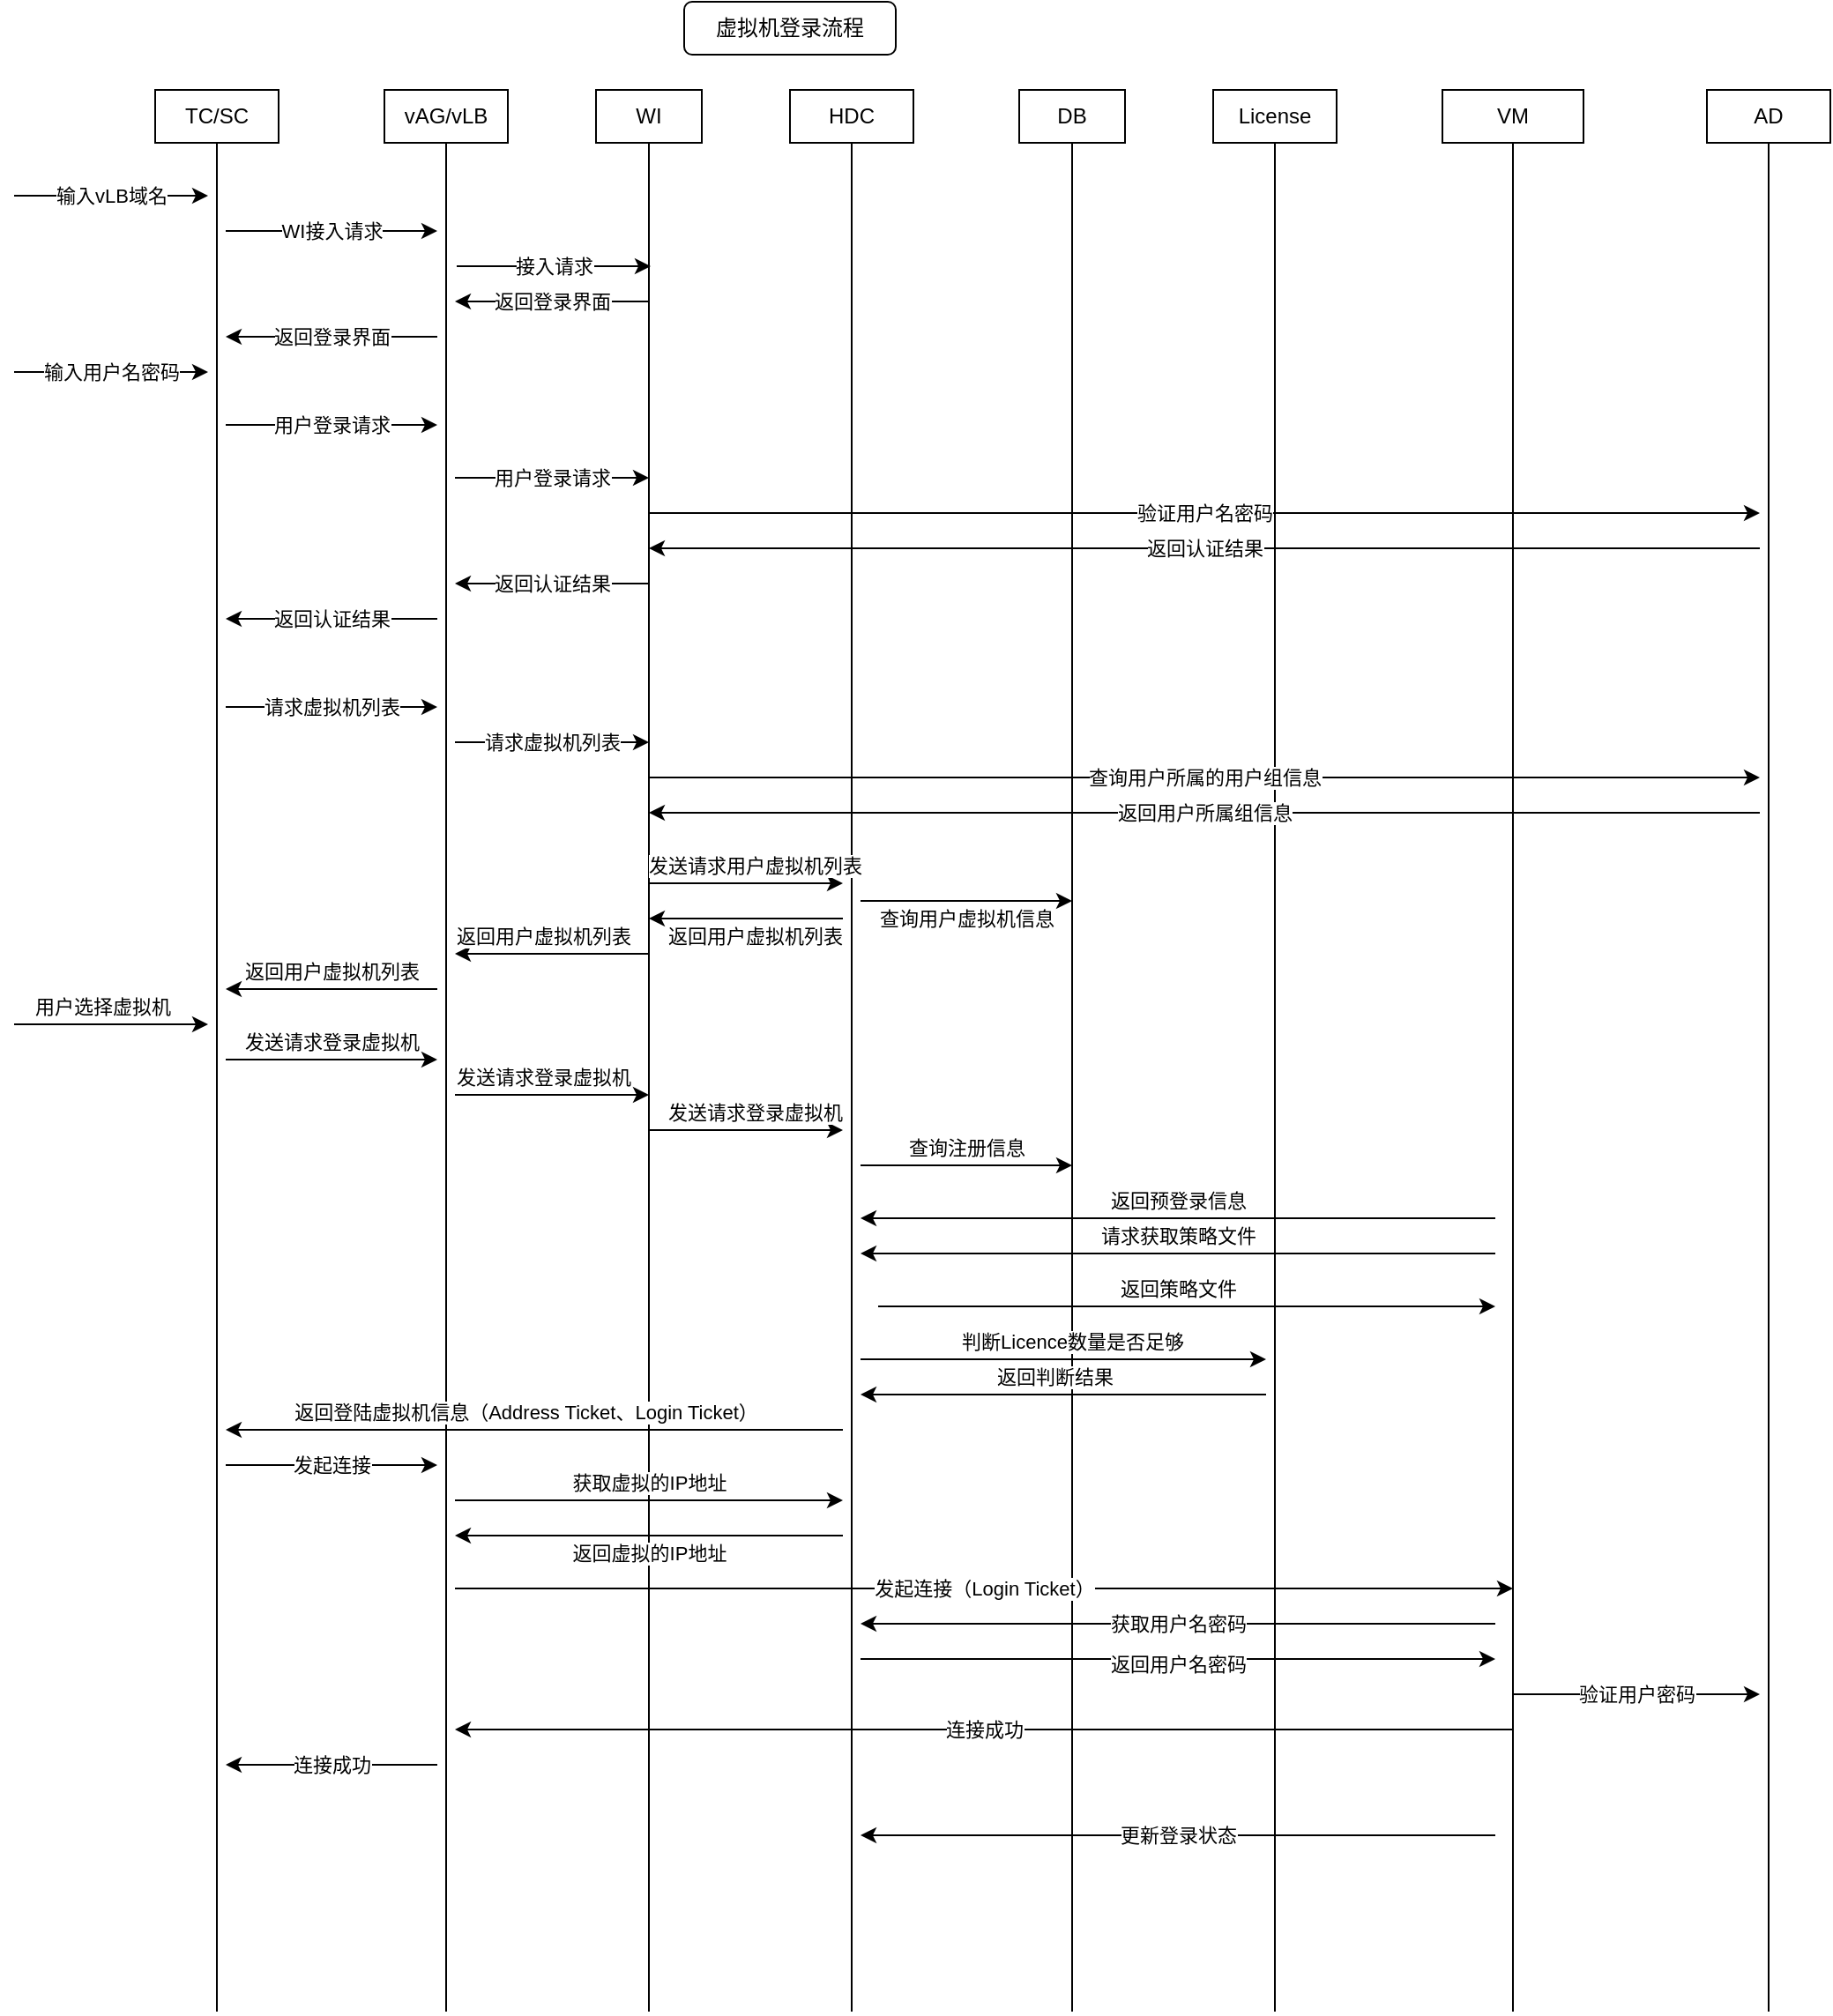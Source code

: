 <mxfile version="17.4.5" type="github">
  <diagram id="E_vlo_Oynl0_7iT_JLlq" name="Page-1">
    <mxGraphModel dx="1865" dy="579" grid="1" gridSize="10" guides="1" tooltips="1" connect="1" arrows="1" fold="1" page="1" pageScale="1" pageWidth="827" pageHeight="1169" math="0" shadow="0">
      <root>
        <mxCell id="0" />
        <mxCell id="1" parent="0" />
        <mxCell id="J1Ih52tFe4Urr2CMKWAE-1" value="虚拟机登录流程" style="rounded=1;whiteSpace=wrap;html=1;" vertex="1" parent="1">
          <mxGeometry x="340" y="20" width="120" height="30" as="geometry" />
        </mxCell>
        <mxCell id="J1Ih52tFe4Urr2CMKWAE-2" value="TC/SC" style="rounded=0;whiteSpace=wrap;html=1;" vertex="1" parent="1">
          <mxGeometry x="40" y="70" width="70" height="30" as="geometry" />
        </mxCell>
        <mxCell id="J1Ih52tFe4Urr2CMKWAE-3" value="vAG/vLB" style="rounded=0;whiteSpace=wrap;html=1;" vertex="1" parent="1">
          <mxGeometry x="170" y="70" width="70" height="30" as="geometry" />
        </mxCell>
        <mxCell id="J1Ih52tFe4Urr2CMKWAE-4" value="WI" style="rounded=0;whiteSpace=wrap;html=1;" vertex="1" parent="1">
          <mxGeometry x="290" y="70" width="60" height="30" as="geometry" />
        </mxCell>
        <mxCell id="J1Ih52tFe4Urr2CMKWAE-5" value="HDC" style="rounded=0;whiteSpace=wrap;html=1;" vertex="1" parent="1">
          <mxGeometry x="400" y="70" width="70" height="30" as="geometry" />
        </mxCell>
        <mxCell id="J1Ih52tFe4Urr2CMKWAE-6" value="DB" style="rounded=0;whiteSpace=wrap;html=1;" vertex="1" parent="1">
          <mxGeometry x="530" y="70" width="60" height="30" as="geometry" />
        </mxCell>
        <mxCell id="J1Ih52tFe4Urr2CMKWAE-7" value="License" style="rounded=0;whiteSpace=wrap;html=1;" vertex="1" parent="1">
          <mxGeometry x="640" y="70" width="70" height="30" as="geometry" />
        </mxCell>
        <mxCell id="J1Ih52tFe4Urr2CMKWAE-8" value="VM" style="rounded=0;whiteSpace=wrap;html=1;" vertex="1" parent="1">
          <mxGeometry x="770" y="70" width="80" height="30" as="geometry" />
        </mxCell>
        <mxCell id="J1Ih52tFe4Urr2CMKWAE-9" value="AD" style="rounded=0;whiteSpace=wrap;html=1;" vertex="1" parent="1">
          <mxGeometry x="920" y="70" width="70" height="30" as="geometry" />
        </mxCell>
        <mxCell id="J1Ih52tFe4Urr2CMKWAE-11" value="" style="endArrow=none;html=1;rounded=0;entryX=0.5;entryY=1;entryDx=0;entryDy=0;" edge="1" parent="1" target="J1Ih52tFe4Urr2CMKWAE-2">
          <mxGeometry width="50" height="50" relative="1" as="geometry">
            <mxPoint x="75" y="1160" as="sourcePoint" />
            <mxPoint x="120" y="110" as="targetPoint" />
          </mxGeometry>
        </mxCell>
        <mxCell id="J1Ih52tFe4Urr2CMKWAE-12" value="" style="endArrow=none;html=1;rounded=0;entryX=0.5;entryY=1;entryDx=0;entryDy=0;" edge="1" parent="1" target="J1Ih52tFe4Urr2CMKWAE-3">
          <mxGeometry width="50" height="50" relative="1" as="geometry">
            <mxPoint x="205" y="1160" as="sourcePoint" />
            <mxPoint x="230" y="130" as="targetPoint" />
          </mxGeometry>
        </mxCell>
        <mxCell id="J1Ih52tFe4Urr2CMKWAE-13" value="" style="endArrow=none;html=1;rounded=0;entryX=0.5;entryY=1;entryDx=0;entryDy=0;" edge="1" parent="1" target="J1Ih52tFe4Urr2CMKWAE-4">
          <mxGeometry width="50" height="50" relative="1" as="geometry">
            <mxPoint x="320" y="1160" as="sourcePoint" />
            <mxPoint x="350" y="140" as="targetPoint" />
          </mxGeometry>
        </mxCell>
        <mxCell id="J1Ih52tFe4Urr2CMKWAE-14" value="" style="endArrow=none;html=1;rounded=0;entryX=0.5;entryY=1;entryDx=0;entryDy=0;" edge="1" parent="1" target="J1Ih52tFe4Urr2CMKWAE-5">
          <mxGeometry width="50" height="50" relative="1" as="geometry">
            <mxPoint x="435" y="1160" as="sourcePoint" />
            <mxPoint x="480" y="140" as="targetPoint" />
          </mxGeometry>
        </mxCell>
        <mxCell id="J1Ih52tFe4Urr2CMKWAE-15" value="" style="endArrow=none;html=1;rounded=0;entryX=0.5;entryY=1;entryDx=0;entryDy=0;" edge="1" parent="1" target="J1Ih52tFe4Urr2CMKWAE-6">
          <mxGeometry width="50" height="50" relative="1" as="geometry">
            <mxPoint x="560" y="1160" as="sourcePoint" />
            <mxPoint x="560" y="160" as="targetPoint" />
          </mxGeometry>
        </mxCell>
        <mxCell id="J1Ih52tFe4Urr2CMKWAE-16" value="" style="endArrow=none;html=1;rounded=0;entryX=0.5;entryY=1;entryDx=0;entryDy=0;" edge="1" parent="1" target="J1Ih52tFe4Urr2CMKWAE-7">
          <mxGeometry width="50" height="50" relative="1" as="geometry">
            <mxPoint x="675" y="1160" as="sourcePoint" />
            <mxPoint x="710" y="180" as="targetPoint" />
          </mxGeometry>
        </mxCell>
        <mxCell id="J1Ih52tFe4Urr2CMKWAE-17" value="" style="endArrow=none;html=1;rounded=0;entryX=0.5;entryY=1;entryDx=0;entryDy=0;" edge="1" parent="1" target="J1Ih52tFe4Urr2CMKWAE-8">
          <mxGeometry width="50" height="50" relative="1" as="geometry">
            <mxPoint x="810" y="1160" as="sourcePoint" />
            <mxPoint x="820" y="160" as="targetPoint" />
          </mxGeometry>
        </mxCell>
        <mxCell id="J1Ih52tFe4Urr2CMKWAE-18" value="" style="endArrow=none;html=1;rounded=0;entryX=0.5;entryY=1;entryDx=0;entryDy=0;" edge="1" parent="1" target="J1Ih52tFe4Urr2CMKWAE-9">
          <mxGeometry width="50" height="50" relative="1" as="geometry">
            <mxPoint x="955" y="1160" as="sourcePoint" />
            <mxPoint x="980" y="150" as="targetPoint" />
          </mxGeometry>
        </mxCell>
        <mxCell id="J1Ih52tFe4Urr2CMKWAE-19" value="输入vLB域名" style="endArrow=classic;html=1;rounded=0;" edge="1" parent="1">
          <mxGeometry width="50" height="50" relative="1" as="geometry">
            <mxPoint x="-40" y="130" as="sourcePoint" />
            <mxPoint x="70" y="130" as="targetPoint" />
          </mxGeometry>
        </mxCell>
        <mxCell id="J1Ih52tFe4Urr2CMKWAE-20" value="WI接入请求" style="endArrow=classic;html=1;rounded=0;" edge="1" parent="1">
          <mxGeometry width="50" height="50" relative="1" as="geometry">
            <mxPoint x="80" y="150" as="sourcePoint" />
            <mxPoint x="200" y="150" as="targetPoint" />
          </mxGeometry>
        </mxCell>
        <mxCell id="J1Ih52tFe4Urr2CMKWAE-21" value="接入请求" style="endArrow=classic;html=1;rounded=0;" edge="1" parent="1">
          <mxGeometry width="50" height="50" relative="1" as="geometry">
            <mxPoint x="211" y="170" as="sourcePoint" />
            <mxPoint x="321" y="170" as="targetPoint" />
          </mxGeometry>
        </mxCell>
        <mxCell id="J1Ih52tFe4Urr2CMKWAE-22" value="返回登录界面" style="endArrow=classic;html=1;rounded=0;" edge="1" parent="1">
          <mxGeometry width="50" height="50" relative="1" as="geometry">
            <mxPoint x="320" y="190" as="sourcePoint" />
            <mxPoint x="210" y="190" as="targetPoint" />
          </mxGeometry>
        </mxCell>
        <mxCell id="J1Ih52tFe4Urr2CMKWAE-23" value="返回登录界面" style="endArrow=classic;html=1;rounded=0;" edge="1" parent="1">
          <mxGeometry width="50" height="50" relative="1" as="geometry">
            <mxPoint x="200" y="210" as="sourcePoint" />
            <mxPoint x="80" y="210" as="targetPoint" />
          </mxGeometry>
        </mxCell>
        <mxCell id="J1Ih52tFe4Urr2CMKWAE-24" value="输入用户名密码" style="endArrow=classic;html=1;rounded=0;" edge="1" parent="1">
          <mxGeometry width="50" height="50" relative="1" as="geometry">
            <mxPoint x="-40" y="230" as="sourcePoint" />
            <mxPoint x="70" y="230" as="targetPoint" />
          </mxGeometry>
        </mxCell>
        <mxCell id="J1Ih52tFe4Urr2CMKWAE-25" value="用户登录请求" style="endArrow=classic;html=1;rounded=0;" edge="1" parent="1">
          <mxGeometry width="50" height="50" relative="1" as="geometry">
            <mxPoint x="80" y="260" as="sourcePoint" />
            <mxPoint x="200" y="260" as="targetPoint" />
          </mxGeometry>
        </mxCell>
        <mxCell id="J1Ih52tFe4Urr2CMKWAE-26" value="用户登录请求" style="endArrow=classic;html=1;rounded=0;" edge="1" parent="1">
          <mxGeometry width="50" height="50" relative="1" as="geometry">
            <mxPoint x="210" y="290" as="sourcePoint" />
            <mxPoint x="320" y="290" as="targetPoint" />
          </mxGeometry>
        </mxCell>
        <mxCell id="J1Ih52tFe4Urr2CMKWAE-28" value="验证用户名密码" style="endArrow=classic;html=1;rounded=0;" edge="1" parent="1">
          <mxGeometry width="50" height="50" relative="1" as="geometry">
            <mxPoint x="320" y="310" as="sourcePoint" />
            <mxPoint x="950" y="310" as="targetPoint" />
          </mxGeometry>
        </mxCell>
        <mxCell id="J1Ih52tFe4Urr2CMKWAE-29" value="返回认证结果" style="endArrow=classic;html=1;rounded=0;" edge="1" parent="1">
          <mxGeometry width="50" height="50" relative="1" as="geometry">
            <mxPoint x="950" y="330" as="sourcePoint" />
            <mxPoint x="320" y="330" as="targetPoint" />
          </mxGeometry>
        </mxCell>
        <mxCell id="J1Ih52tFe4Urr2CMKWAE-30" value="返回认证结果" style="endArrow=classic;html=1;rounded=0;" edge="1" parent="1">
          <mxGeometry width="50" height="50" relative="1" as="geometry">
            <mxPoint x="320" y="350" as="sourcePoint" />
            <mxPoint x="210" y="350" as="targetPoint" />
          </mxGeometry>
        </mxCell>
        <mxCell id="J1Ih52tFe4Urr2CMKWAE-31" value="返回认证结果" style="endArrow=classic;html=1;rounded=0;" edge="1" parent="1">
          <mxGeometry width="50" height="50" relative="1" as="geometry">
            <mxPoint x="200" y="370" as="sourcePoint" />
            <mxPoint x="80" y="370" as="targetPoint" />
          </mxGeometry>
        </mxCell>
        <mxCell id="J1Ih52tFe4Urr2CMKWAE-32" value="请求虚拟机列表" style="endArrow=classic;html=1;rounded=0;" edge="1" parent="1">
          <mxGeometry width="50" height="50" relative="1" as="geometry">
            <mxPoint x="80" y="420" as="sourcePoint" />
            <mxPoint x="200" y="420" as="targetPoint" />
          </mxGeometry>
        </mxCell>
        <mxCell id="J1Ih52tFe4Urr2CMKWAE-33" value="请求虚拟机列表" style="endArrow=classic;html=1;rounded=0;" edge="1" parent="1">
          <mxGeometry width="50" height="50" relative="1" as="geometry">
            <mxPoint x="210" y="440" as="sourcePoint" />
            <mxPoint x="320" y="440" as="targetPoint" />
          </mxGeometry>
        </mxCell>
        <mxCell id="J1Ih52tFe4Urr2CMKWAE-34" value="查询用户所属的用户组信息" style="endArrow=classic;html=1;rounded=0;" edge="1" parent="1">
          <mxGeometry width="50" height="50" relative="1" as="geometry">
            <mxPoint x="320" y="460" as="sourcePoint" />
            <mxPoint x="950" y="460" as="targetPoint" />
          </mxGeometry>
        </mxCell>
        <mxCell id="J1Ih52tFe4Urr2CMKWAE-35" value="返回用户所属组信息" style="endArrow=classic;html=1;rounded=0;" edge="1" parent="1">
          <mxGeometry width="50" height="50" relative="1" as="geometry">
            <mxPoint x="950" y="480" as="sourcePoint" />
            <mxPoint x="320" y="480" as="targetPoint" />
          </mxGeometry>
        </mxCell>
        <mxCell id="J1Ih52tFe4Urr2CMKWAE-36" value="发送请求用户虚拟机列表" style="endArrow=classic;html=1;rounded=0;" edge="1" parent="1">
          <mxGeometry x="0.091" y="10" width="50" height="50" relative="1" as="geometry">
            <mxPoint x="320" y="520" as="sourcePoint" />
            <mxPoint x="430" y="520" as="targetPoint" />
            <mxPoint as="offset" />
          </mxGeometry>
        </mxCell>
        <mxCell id="J1Ih52tFe4Urr2CMKWAE-37" value="查询用户虚拟机信息" style="endArrow=classic;html=1;rounded=0;" edge="1" parent="1">
          <mxGeometry y="-10" width="50" height="50" relative="1" as="geometry">
            <mxPoint x="440" y="530" as="sourcePoint" />
            <mxPoint x="560" y="530" as="targetPoint" />
            <mxPoint as="offset" />
          </mxGeometry>
        </mxCell>
        <mxCell id="J1Ih52tFe4Urr2CMKWAE-38" value="返回用户虚拟机列表" style="endArrow=classic;html=1;rounded=0;" edge="1" parent="1">
          <mxGeometry x="-0.091" y="10" width="50" height="50" relative="1" as="geometry">
            <mxPoint x="430" y="540" as="sourcePoint" />
            <mxPoint x="320" y="540" as="targetPoint" />
            <mxPoint as="offset" />
          </mxGeometry>
        </mxCell>
        <mxCell id="J1Ih52tFe4Urr2CMKWAE-39" value="返回用户虚拟机列表" style="endArrow=classic;html=1;rounded=0;" edge="1" parent="1">
          <mxGeometry x="0.091" y="-10" width="50" height="50" relative="1" as="geometry">
            <mxPoint x="320" y="560" as="sourcePoint" />
            <mxPoint x="210" y="560" as="targetPoint" />
            <mxPoint as="offset" />
          </mxGeometry>
        </mxCell>
        <mxCell id="J1Ih52tFe4Urr2CMKWAE-40" value="返回用户虚拟机列表" style="endArrow=classic;html=1;rounded=0;" edge="1" parent="1">
          <mxGeometry y="-10" width="50" height="50" relative="1" as="geometry">
            <mxPoint x="200" y="580" as="sourcePoint" />
            <mxPoint x="80" y="580" as="targetPoint" />
            <mxPoint as="offset" />
          </mxGeometry>
        </mxCell>
        <mxCell id="J1Ih52tFe4Urr2CMKWAE-41" value="用户选择虚拟机" style="endArrow=classic;html=1;rounded=0;" edge="1" parent="1">
          <mxGeometry x="-0.091" y="10" width="50" height="50" relative="1" as="geometry">
            <mxPoint x="-40" y="600" as="sourcePoint" />
            <mxPoint x="70" y="600" as="targetPoint" />
            <mxPoint as="offset" />
          </mxGeometry>
        </mxCell>
        <mxCell id="J1Ih52tFe4Urr2CMKWAE-42" value="发送请求登录虚拟机" style="endArrow=classic;html=1;rounded=0;" edge="1" parent="1">
          <mxGeometry y="10" width="50" height="50" relative="1" as="geometry">
            <mxPoint x="80" y="620" as="sourcePoint" />
            <mxPoint x="200" y="620" as="targetPoint" />
            <mxPoint as="offset" />
          </mxGeometry>
        </mxCell>
        <mxCell id="J1Ih52tFe4Urr2CMKWAE-43" value="发送请求登录虚拟机" style="endArrow=classic;html=1;rounded=0;" edge="1" parent="1">
          <mxGeometry x="-0.091" y="10" width="50" height="50" relative="1" as="geometry">
            <mxPoint x="210" y="640" as="sourcePoint" />
            <mxPoint x="320" y="640" as="targetPoint" />
            <mxPoint as="offset" />
          </mxGeometry>
        </mxCell>
        <mxCell id="J1Ih52tFe4Urr2CMKWAE-44" value="发送请求登录虚拟机" style="endArrow=classic;html=1;rounded=0;" edge="1" parent="1">
          <mxGeometry x="0.091" y="10" width="50" height="50" relative="1" as="geometry">
            <mxPoint x="320" y="660" as="sourcePoint" />
            <mxPoint x="430" y="660" as="targetPoint" />
            <mxPoint as="offset" />
          </mxGeometry>
        </mxCell>
        <mxCell id="J1Ih52tFe4Urr2CMKWAE-47" value="查询注册信息" style="endArrow=classic;html=1;rounded=0;" edge="1" parent="1">
          <mxGeometry y="10" width="50" height="50" relative="1" as="geometry">
            <mxPoint x="440" y="680" as="sourcePoint" />
            <mxPoint x="560" y="680" as="targetPoint" />
            <mxPoint as="offset" />
          </mxGeometry>
        </mxCell>
        <mxCell id="J1Ih52tFe4Urr2CMKWAE-48" value="返回预登录信息" style="endArrow=classic;html=1;rounded=0;" edge="1" parent="1">
          <mxGeometry y="-10" width="50" height="50" relative="1" as="geometry">
            <mxPoint x="800" y="710" as="sourcePoint" />
            <mxPoint x="440" y="710" as="targetPoint" />
            <mxPoint as="offset" />
          </mxGeometry>
        </mxCell>
        <mxCell id="J1Ih52tFe4Urr2CMKWAE-49" value="请求获取策略文件" style="endArrow=classic;html=1;rounded=0;" edge="1" parent="1">
          <mxGeometry y="-10" width="50" height="50" relative="1" as="geometry">
            <mxPoint x="800" y="730" as="sourcePoint" />
            <mxPoint x="440" y="730" as="targetPoint" />
            <mxPoint as="offset" />
          </mxGeometry>
        </mxCell>
        <mxCell id="J1Ih52tFe4Urr2CMKWAE-50" value="返回策略文件" style="endArrow=classic;html=1;rounded=0;" edge="1" parent="1">
          <mxGeometry x="-0.029" y="10" width="50" height="50" relative="1" as="geometry">
            <mxPoint x="450" y="760" as="sourcePoint" />
            <mxPoint x="800" y="760" as="targetPoint" />
            <mxPoint as="offset" />
          </mxGeometry>
        </mxCell>
        <mxCell id="J1Ih52tFe4Urr2CMKWAE-51" value="判断Licence数量是否足够" style="endArrow=classic;html=1;rounded=0;" edge="1" parent="1">
          <mxGeometry x="0.043" y="10" width="50" height="50" relative="1" as="geometry">
            <mxPoint x="440" y="790" as="sourcePoint" />
            <mxPoint x="670" y="790" as="targetPoint" />
            <mxPoint as="offset" />
          </mxGeometry>
        </mxCell>
        <mxCell id="J1Ih52tFe4Urr2CMKWAE-52" value="返回判断结果" style="endArrow=classic;html=1;rounded=0;" edge="1" parent="1">
          <mxGeometry x="0.043" y="-10" width="50" height="50" relative="1" as="geometry">
            <mxPoint x="670" y="810" as="sourcePoint" />
            <mxPoint x="440" y="810" as="targetPoint" />
            <mxPoint as="offset" />
          </mxGeometry>
        </mxCell>
        <mxCell id="J1Ih52tFe4Urr2CMKWAE-53" value="返回登陆虚拟机信息（Address Ticket、Login Ticket）" style="endArrow=classic;html=1;rounded=0;" edge="1" parent="1">
          <mxGeometry x="0.029" y="-10" width="50" height="50" relative="1" as="geometry">
            <mxPoint x="430" y="830" as="sourcePoint" />
            <mxPoint x="80" y="830" as="targetPoint" />
            <mxPoint as="offset" />
          </mxGeometry>
        </mxCell>
        <mxCell id="J1Ih52tFe4Urr2CMKWAE-54" value="发起连接" style="endArrow=classic;html=1;rounded=0;" edge="1" parent="1">
          <mxGeometry width="50" height="50" relative="1" as="geometry">
            <mxPoint x="80" y="850" as="sourcePoint" />
            <mxPoint x="200" y="850" as="targetPoint" />
          </mxGeometry>
        </mxCell>
        <mxCell id="J1Ih52tFe4Urr2CMKWAE-55" value="获取虚拟的IP地址" style="endArrow=classic;html=1;rounded=0;" edge="1" parent="1">
          <mxGeometry y="10" width="50" height="50" relative="1" as="geometry">
            <mxPoint x="210" y="870" as="sourcePoint" />
            <mxPoint x="430" y="870" as="targetPoint" />
            <mxPoint as="offset" />
          </mxGeometry>
        </mxCell>
        <mxCell id="J1Ih52tFe4Urr2CMKWAE-56" value="返回虚拟的IP地址" style="endArrow=classic;html=1;rounded=0;" edge="1" parent="1">
          <mxGeometry y="10" width="50" height="50" relative="1" as="geometry">
            <mxPoint x="430" y="890" as="sourcePoint" />
            <mxPoint x="210" y="890" as="targetPoint" />
            <mxPoint as="offset" />
          </mxGeometry>
        </mxCell>
        <mxCell id="J1Ih52tFe4Urr2CMKWAE-57" value="发起连接（Login Ticket）" style="endArrow=classic;html=1;rounded=0;" edge="1" parent="1">
          <mxGeometry width="50" height="50" relative="1" as="geometry">
            <mxPoint x="210" y="920" as="sourcePoint" />
            <mxPoint x="810" y="920" as="targetPoint" />
          </mxGeometry>
        </mxCell>
        <mxCell id="J1Ih52tFe4Urr2CMKWAE-58" value="获取用户名密码" style="endArrow=classic;html=1;rounded=0;" edge="1" parent="1">
          <mxGeometry width="50" height="50" relative="1" as="geometry">
            <mxPoint x="800" y="940" as="sourcePoint" />
            <mxPoint x="440" y="940" as="targetPoint" />
          </mxGeometry>
        </mxCell>
        <mxCell id="J1Ih52tFe4Urr2CMKWAE-59" value="" style="endArrow=classic;html=1;rounded=0;" edge="1" parent="1">
          <mxGeometry width="50" height="50" relative="1" as="geometry">
            <mxPoint x="440" y="960" as="sourcePoint" />
            <mxPoint x="800" y="960" as="targetPoint" />
          </mxGeometry>
        </mxCell>
        <mxCell id="J1Ih52tFe4Urr2CMKWAE-66" value="返回用户名密码" style="edgeLabel;html=1;align=center;verticalAlign=middle;resizable=0;points=[];" vertex="1" connectable="0" parent="J1Ih52tFe4Urr2CMKWAE-59">
          <mxGeometry x="0.054" y="-3" relative="1" as="geometry">
            <mxPoint x="-10" as="offset" />
          </mxGeometry>
        </mxCell>
        <mxCell id="J1Ih52tFe4Urr2CMKWAE-60" value="验证用户密码" style="endArrow=classic;html=1;rounded=0;" edge="1" parent="1">
          <mxGeometry width="50" height="50" relative="1" as="geometry">
            <mxPoint x="810" y="980" as="sourcePoint" />
            <mxPoint x="950" y="980" as="targetPoint" />
          </mxGeometry>
        </mxCell>
        <mxCell id="J1Ih52tFe4Urr2CMKWAE-61" value="连接成功" style="endArrow=classic;html=1;rounded=0;" edge="1" parent="1">
          <mxGeometry width="50" height="50" relative="1" as="geometry">
            <mxPoint x="810" y="1000" as="sourcePoint" />
            <mxPoint x="210" y="1000" as="targetPoint" />
          </mxGeometry>
        </mxCell>
        <mxCell id="J1Ih52tFe4Urr2CMKWAE-62" value="连接成功" style="endArrow=classic;html=1;rounded=0;" edge="1" parent="1">
          <mxGeometry width="50" height="50" relative="1" as="geometry">
            <mxPoint x="200" y="1020" as="sourcePoint" />
            <mxPoint x="80" y="1020" as="targetPoint" />
          </mxGeometry>
        </mxCell>
        <mxCell id="J1Ih52tFe4Urr2CMKWAE-63" value="更新登录状态" style="endArrow=classic;html=1;rounded=0;" edge="1" parent="1">
          <mxGeometry width="50" height="50" relative="1" as="geometry">
            <mxPoint x="800" y="1060" as="sourcePoint" />
            <mxPoint x="440" y="1060" as="targetPoint" />
          </mxGeometry>
        </mxCell>
      </root>
    </mxGraphModel>
  </diagram>
</mxfile>
